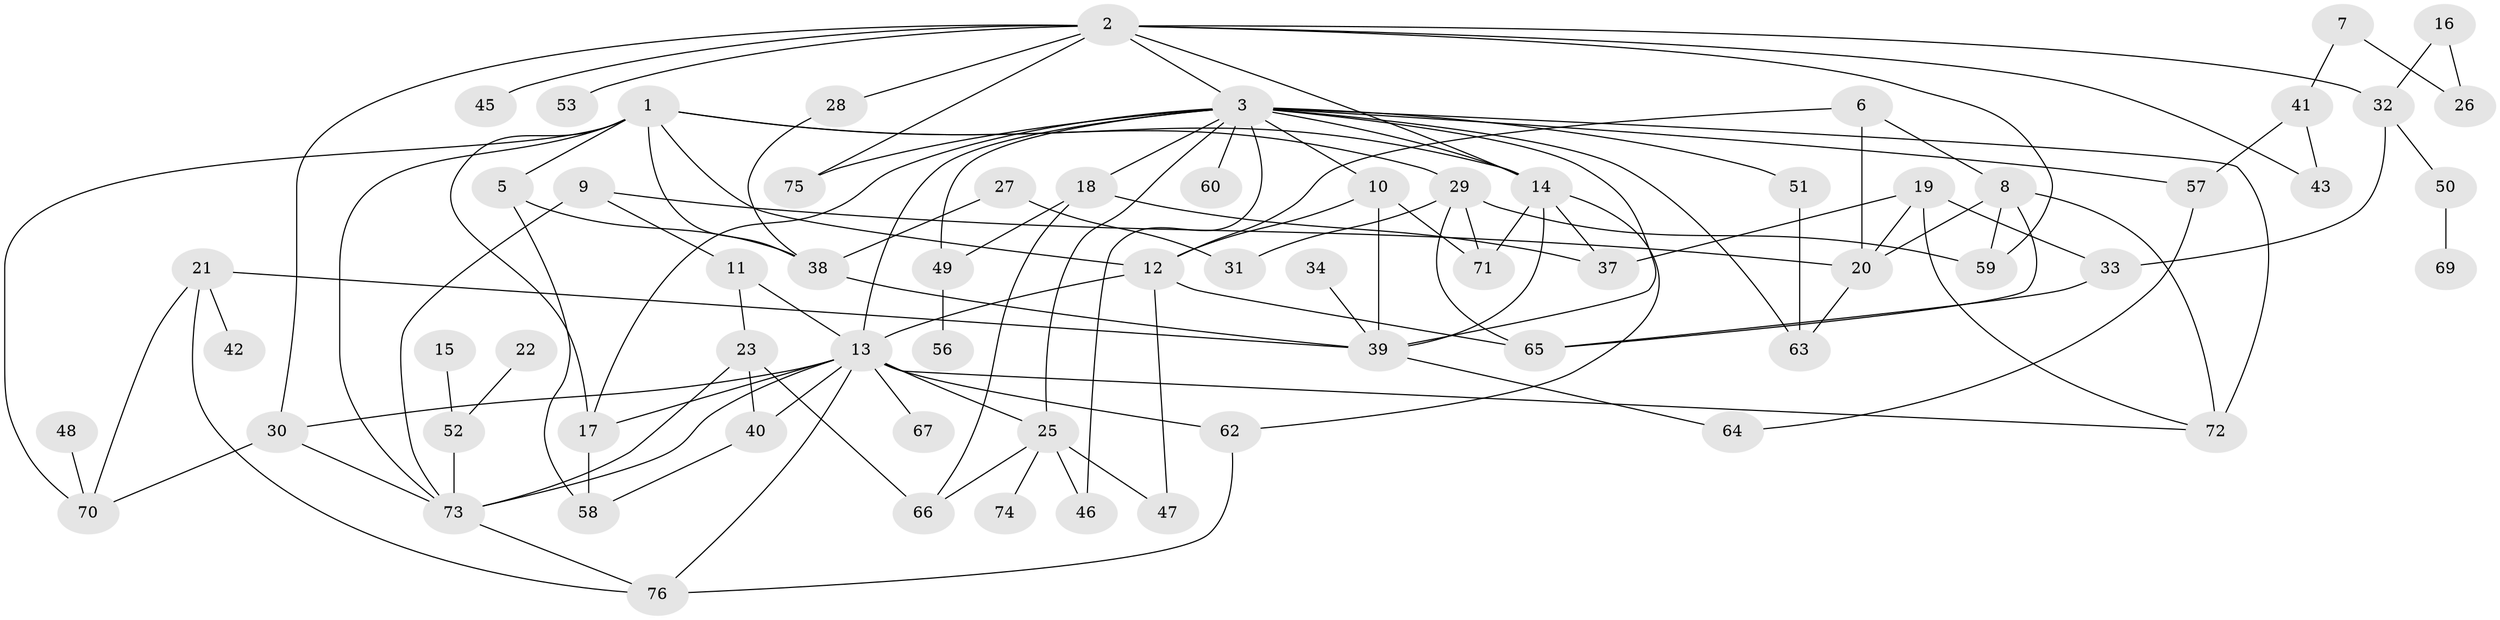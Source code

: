 // original degree distribution, {8: 0.008, 3: 0.24, 5: 0.088, 0: 0.072, 1: 0.16, 2: 0.256, 6: 0.04, 4: 0.112, 7: 0.024}
// Generated by graph-tools (version 1.1) at 2025/48/03/04/25 22:48:21]
// undirected, 67 vertices, 118 edges
graph export_dot {
  node [color=gray90,style=filled];
  1;
  2;
  3;
  5;
  6;
  7;
  8;
  9;
  10;
  11;
  12;
  13;
  14;
  15;
  16;
  17;
  18;
  19;
  20;
  21;
  22;
  23;
  25;
  26;
  27;
  28;
  29;
  30;
  31;
  32;
  33;
  34;
  37;
  38;
  39;
  40;
  41;
  42;
  43;
  45;
  46;
  47;
  48;
  49;
  50;
  51;
  52;
  53;
  56;
  57;
  58;
  59;
  60;
  62;
  63;
  64;
  65;
  66;
  67;
  69;
  70;
  71;
  72;
  73;
  74;
  75;
  76;
  1 -- 5 [weight=1.0];
  1 -- 12 [weight=1.0];
  1 -- 14 [weight=1.0];
  1 -- 17 [weight=1.0];
  1 -- 29 [weight=1.0];
  1 -- 38 [weight=1.0];
  1 -- 70 [weight=1.0];
  1 -- 73 [weight=1.0];
  2 -- 3 [weight=1.0];
  2 -- 14 [weight=1.0];
  2 -- 28 [weight=1.0];
  2 -- 30 [weight=1.0];
  2 -- 32 [weight=1.0];
  2 -- 43 [weight=1.0];
  2 -- 45 [weight=1.0];
  2 -- 53 [weight=1.0];
  2 -- 59 [weight=1.0];
  2 -- 75 [weight=1.0];
  3 -- 10 [weight=1.0];
  3 -- 13 [weight=1.0];
  3 -- 14 [weight=1.0];
  3 -- 17 [weight=1.0];
  3 -- 18 [weight=2.0];
  3 -- 25 [weight=1.0];
  3 -- 39 [weight=1.0];
  3 -- 46 [weight=1.0];
  3 -- 49 [weight=2.0];
  3 -- 51 [weight=1.0];
  3 -- 57 [weight=1.0];
  3 -- 60 [weight=1.0];
  3 -- 63 [weight=1.0];
  3 -- 72 [weight=3.0];
  3 -- 75 [weight=1.0];
  5 -- 38 [weight=1.0];
  5 -- 58 [weight=1.0];
  6 -- 8 [weight=1.0];
  6 -- 12 [weight=1.0];
  6 -- 20 [weight=1.0];
  7 -- 26 [weight=1.0];
  7 -- 41 [weight=1.0];
  8 -- 20 [weight=1.0];
  8 -- 59 [weight=1.0];
  8 -- 65 [weight=1.0];
  8 -- 72 [weight=1.0];
  9 -- 11 [weight=1.0];
  9 -- 20 [weight=1.0];
  9 -- 73 [weight=1.0];
  10 -- 12 [weight=1.0];
  10 -- 39 [weight=1.0];
  10 -- 71 [weight=1.0];
  11 -- 13 [weight=1.0];
  11 -- 23 [weight=1.0];
  12 -- 13 [weight=1.0];
  12 -- 47 [weight=1.0];
  12 -- 65 [weight=1.0];
  13 -- 17 [weight=1.0];
  13 -- 25 [weight=1.0];
  13 -- 30 [weight=1.0];
  13 -- 40 [weight=1.0];
  13 -- 62 [weight=1.0];
  13 -- 67 [weight=1.0];
  13 -- 72 [weight=1.0];
  13 -- 73 [weight=1.0];
  13 -- 76 [weight=1.0];
  14 -- 37 [weight=1.0];
  14 -- 39 [weight=1.0];
  14 -- 62 [weight=1.0];
  14 -- 71 [weight=1.0];
  15 -- 52 [weight=1.0];
  16 -- 26 [weight=1.0];
  16 -- 32 [weight=1.0];
  17 -- 58 [weight=1.0];
  18 -- 37 [weight=1.0];
  18 -- 49 [weight=1.0];
  18 -- 66 [weight=1.0];
  19 -- 20 [weight=1.0];
  19 -- 33 [weight=1.0];
  19 -- 37 [weight=1.0];
  19 -- 72 [weight=1.0];
  20 -- 63 [weight=1.0];
  21 -- 39 [weight=1.0];
  21 -- 42 [weight=1.0];
  21 -- 70 [weight=1.0];
  21 -- 76 [weight=1.0];
  22 -- 52 [weight=1.0];
  23 -- 40 [weight=1.0];
  23 -- 66 [weight=1.0];
  23 -- 73 [weight=1.0];
  25 -- 46 [weight=1.0];
  25 -- 47 [weight=1.0];
  25 -- 66 [weight=1.0];
  25 -- 74 [weight=1.0];
  27 -- 31 [weight=1.0];
  27 -- 38 [weight=1.0];
  28 -- 38 [weight=1.0];
  29 -- 31 [weight=1.0];
  29 -- 59 [weight=1.0];
  29 -- 65 [weight=1.0];
  29 -- 71 [weight=1.0];
  30 -- 70 [weight=1.0];
  30 -- 73 [weight=1.0];
  32 -- 33 [weight=1.0];
  32 -- 50 [weight=1.0];
  33 -- 65 [weight=1.0];
  34 -- 39 [weight=1.0];
  38 -- 39 [weight=1.0];
  39 -- 64 [weight=1.0];
  40 -- 58 [weight=1.0];
  41 -- 43 [weight=1.0];
  41 -- 57 [weight=1.0];
  48 -- 70 [weight=1.0];
  49 -- 56 [weight=1.0];
  50 -- 69 [weight=1.0];
  51 -- 63 [weight=1.0];
  52 -- 73 [weight=1.0];
  57 -- 64 [weight=1.0];
  62 -- 76 [weight=1.0];
  73 -- 76 [weight=1.0];
}

